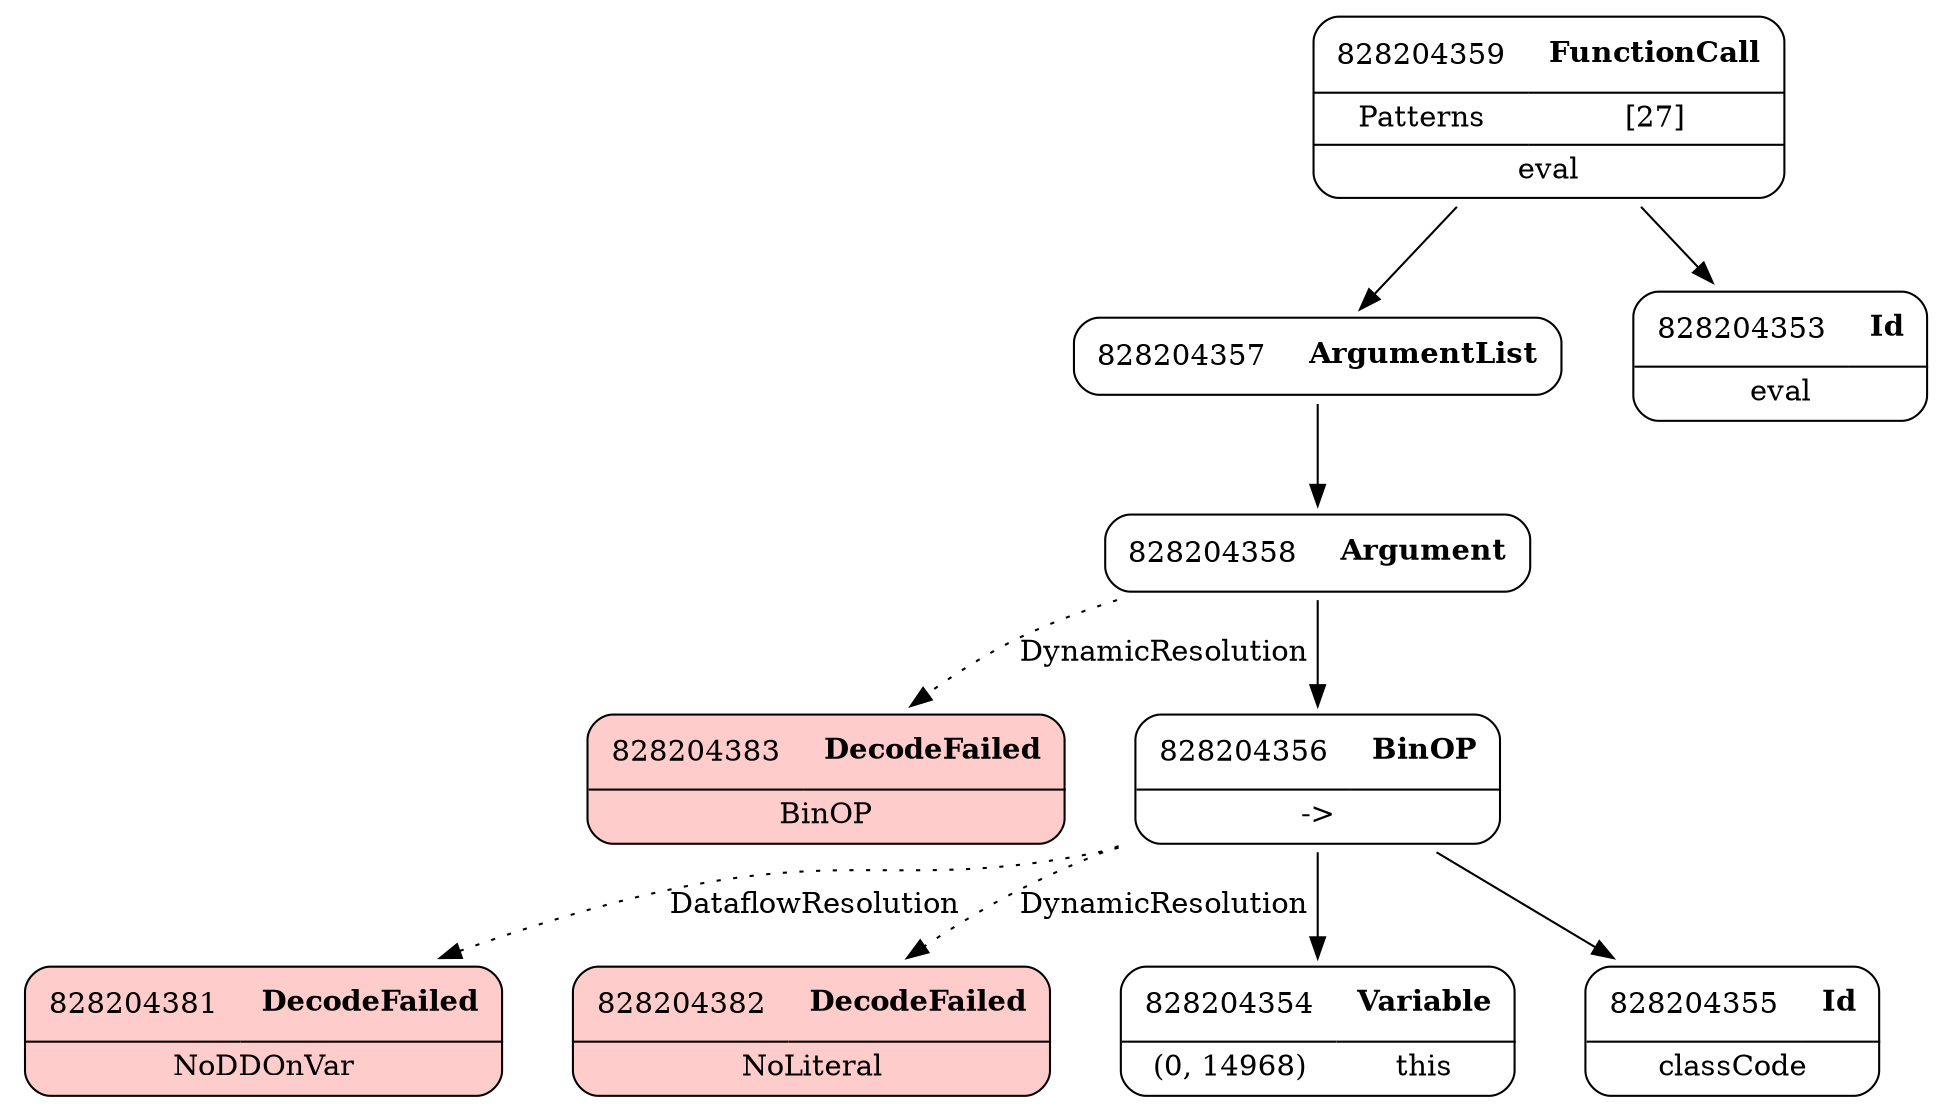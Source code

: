 digraph ast {
node [shape=none];
828204381 [label=<<TABLE border='1' cellspacing='0' cellpadding='10' style='rounded' bgcolor='#FFCCCC' ><TR><TD border='0'>828204381</TD><TD border='0'><B>DecodeFailed</B></TD></TR><HR/><TR><TD border='0' cellpadding='5' colspan='2'>NoDDOnVar</TD></TR></TABLE>>];
828204383 [label=<<TABLE border='1' cellspacing='0' cellpadding='10' style='rounded' bgcolor='#FFCCCC' ><TR><TD border='0'>828204383</TD><TD border='0'><B>DecodeFailed</B></TD></TR><HR/><TR><TD border='0' cellpadding='5' colspan='2'>BinOP</TD></TR></TABLE>>];
828204382 [label=<<TABLE border='1' cellspacing='0' cellpadding='10' style='rounded' bgcolor='#FFCCCC' ><TR><TD border='0'>828204382</TD><TD border='0'><B>DecodeFailed</B></TD></TR><HR/><TR><TD border='0' cellpadding='5' colspan='2'>NoLiteral</TD></TR></TABLE>>];
828204357 [label=<<TABLE border='1' cellspacing='0' cellpadding='10' style='rounded' ><TR><TD border='0'>828204357</TD><TD border='0'><B>ArgumentList</B></TD></TR></TABLE>>];
828204357 -> 828204358 [weight=2];
828204356 [label=<<TABLE border='1' cellspacing='0' cellpadding='10' style='rounded' ><TR><TD border='0'>828204356</TD><TD border='0'><B>BinOP</B></TD></TR><HR/><TR><TD border='0' cellpadding='5' colspan='2'>-&gt;</TD></TR></TABLE>>];
828204356 -> 828204354 [weight=2];
828204356 -> 828204355 [weight=2];
828204356 -> 828204382 [style=dotted,label=DynamicResolution];
828204356 -> 828204381 [style=dotted,label=DataflowResolution];
828204359 [label=<<TABLE border='1' cellspacing='0' cellpadding='10' style='rounded' ><TR><TD border='0'>828204359</TD><TD border='0'><B>FunctionCall</B></TD></TR><HR/><TR><TD border='0' cellpadding='5'>Patterns</TD><TD border='0' cellpadding='5'>[27]</TD></TR><HR/><TR><TD border='0' cellpadding='5' colspan='2'>eval</TD></TR></TABLE>>];
828204359 -> 828204353 [weight=2];
828204359 -> 828204357 [weight=2];
828204358 [label=<<TABLE border='1' cellspacing='0' cellpadding='10' style='rounded' ><TR><TD border='0'>828204358</TD><TD border='0'><B>Argument</B></TD></TR></TABLE>>];
828204358 -> 828204356 [weight=2];
828204358 -> 828204383 [style=dotted,label=DynamicResolution];
828204353 [label=<<TABLE border='1' cellspacing='0' cellpadding='10' style='rounded' ><TR><TD border='0'>828204353</TD><TD border='0'><B>Id</B></TD></TR><HR/><TR><TD border='0' cellpadding='5' colspan='2'>eval</TD></TR></TABLE>>];
828204355 [label=<<TABLE border='1' cellspacing='0' cellpadding='10' style='rounded' ><TR><TD border='0'>828204355</TD><TD border='0'><B>Id</B></TD></TR><HR/><TR><TD border='0' cellpadding='5' colspan='2'>classCode</TD></TR></TABLE>>];
828204354 [label=<<TABLE border='1' cellspacing='0' cellpadding='10' style='rounded' ><TR><TD border='0'>828204354</TD><TD border='0'><B>Variable</B></TD></TR><HR/><TR><TD border='0' cellpadding='5'>(0, 14968)</TD><TD border='0' cellpadding='5'>this</TD></TR></TABLE>>];
}
